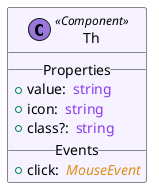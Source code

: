 @startuml
set separator ::
skinparam groupInheritance 5
skinparam defaultFontName Cantarell
skinparam packageStyle Rectangle
skinparam class {
  BackgroundColor<<Component>> #f6f2ff
  BackgroundColor<<ErrorPage>> #edd1e1
  BackgroundColor<<Layout>> #f8ffe5
  BackgroundColor<<Page>> #fff0e5
}
class "Th" as src/lib/components/modularTable/Th.svelte << (C, #9977DD) Component >> {
  __ Properties __
  +value: <color:#DF8E1D><i> </i></color><color:#8839EF>string</color>
  +icon: <color:#DF8E1D><i> </i></color><color:#8839EF>string</color>
  +class?: <color:#DF8E1D><i> </i></color><color:#8839EF>string</color>
  __ Events __
  +click: <color:#DF8E1D><i> MouseEvent</i></color>
}
@enduml
